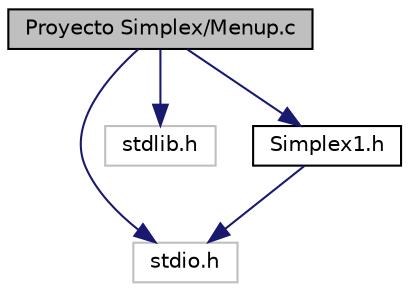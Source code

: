 digraph "Proyecto Simplex/Menup.c"
{
 // LATEX_PDF_SIZE
  edge [fontname="Helvetica",fontsize="10",labelfontname="Helvetica",labelfontsize="10"];
  node [fontname="Helvetica",fontsize="10",shape=record];
  Node1 [label="Proyecto Simplex/Menup.c",height=0.2,width=0.4,color="black", fillcolor="grey75", style="filled", fontcolor="black",tooltip="Fichero principal."];
  Node1 -> Node2 [color="midnightblue",fontsize="10",style="solid",fontname="Helvetica"];
  Node2 [label="stdio.h",height=0.2,width=0.4,color="grey75", fillcolor="white", style="filled",tooltip=" "];
  Node1 -> Node3 [color="midnightblue",fontsize="10",style="solid",fontname="Helvetica"];
  Node3 [label="stdlib.h",height=0.2,width=0.4,color="grey75", fillcolor="white", style="filled",tooltip=" "];
  Node1 -> Node4 [color="midnightblue",fontsize="10",style="solid",fontname="Helvetica"];
  Node4 [label="Simplex1.h",height=0.2,width=0.4,color="black", fillcolor="white", style="filled",URL="$_simplex1_8h.html",tooltip="Cabecera del fichero Simplex2.c."];
  Node4 -> Node2 [color="midnightblue",fontsize="10",style="solid",fontname="Helvetica"];
}
